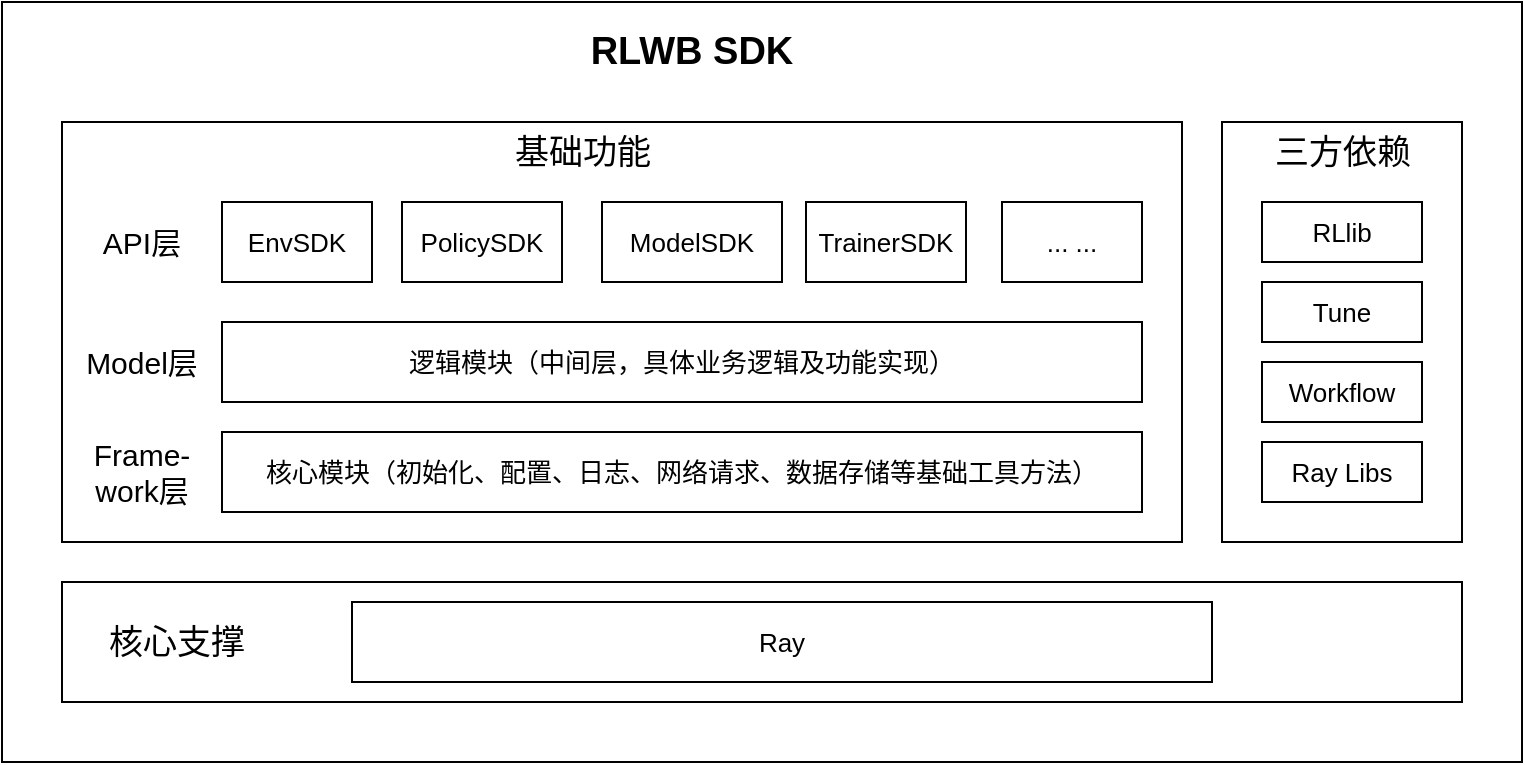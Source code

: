 <mxfile version="16.6.5" type="github">
  <diagram id="-qaMt7oSKCFBSmfV2nXP" name="Page-1">
    <mxGraphModel dx="860" dy="506" grid="1" gridSize="10" guides="1" tooltips="1" connect="1" arrows="1" fold="1" page="1" pageScale="1" pageWidth="827" pageHeight="1169" math="0" shadow="0">
      <root>
        <mxCell id="0" />
        <mxCell id="1" parent="0" />
        <mxCell id="HjM0LNppH6Udv3qB4XNf-1" value="" style="rounded=0;whiteSpace=wrap;html=1;" vertex="1" parent="1">
          <mxGeometry x="50" y="110" width="760" height="380" as="geometry" />
        </mxCell>
        <mxCell id="HjM0LNppH6Udv3qB4XNf-2" value="" style="rounded=0;whiteSpace=wrap;html=1;" vertex="1" parent="1">
          <mxGeometry x="80" y="170" width="560" height="210" as="geometry" />
        </mxCell>
        <mxCell id="HjM0LNppH6Udv3qB4XNf-3" value="&lt;font style=&quot;vertical-align: inherit&quot;&gt;&lt;font style=&quot;vertical-align: inherit&quot;&gt;&lt;font style=&quot;vertical-align: inherit&quot;&gt;&lt;font style=&quot;vertical-align: inherit&quot;&gt;&lt;font style=&quot;vertical-align: inherit&quot;&gt;&lt;font style=&quot;vertical-align: inherit&quot; size=&quot;1&quot;&gt;&lt;b style=&quot;font-size: 19px&quot;&gt;RLWB SDK&lt;/b&gt;&lt;/font&gt;&lt;/font&gt;&lt;/font&gt;&lt;/font&gt;&lt;/font&gt;&lt;/font&gt;" style="text;html=1;strokeColor=none;fillColor=none;align=center;verticalAlign=middle;whiteSpace=wrap;rounded=0;" vertex="1" parent="1">
          <mxGeometry x="338" y="120" width="114" height="30" as="geometry" />
        </mxCell>
        <mxCell id="HjM0LNppH6Udv3qB4XNf-4" value="" style="rounded=0;whiteSpace=wrap;html=1;fontSize=19;" vertex="1" parent="1">
          <mxGeometry x="80" y="400" width="700" height="60" as="geometry" />
        </mxCell>
        <mxCell id="HjM0LNppH6Udv3qB4XNf-5" value="" style="rounded=0;whiteSpace=wrap;html=1;fontSize=19;" vertex="1" parent="1">
          <mxGeometry x="660" y="170" width="120" height="210" as="geometry" />
        </mxCell>
        <mxCell id="HjM0LNppH6Udv3qB4XNf-6" value="&lt;font style=&quot;font-size: 17px&quot;&gt;基础功能&lt;/font&gt;" style="text;html=1;strokeColor=none;fillColor=none;align=center;verticalAlign=middle;whiteSpace=wrap;rounded=0;fontSize=19;" vertex="1" parent="1">
          <mxGeometry x="292.5" y="170" width="95" height="30" as="geometry" />
        </mxCell>
        <mxCell id="HjM0LNppH6Udv3qB4XNf-7" value="&lt;span style=&quot;font-size: 17px&quot;&gt;核心支撑&lt;/span&gt;" style="text;html=1;strokeColor=none;fillColor=none;align=center;verticalAlign=middle;whiteSpace=wrap;rounded=0;fontSize=19;" vertex="1" parent="1">
          <mxGeometry x="90" y="415" width="95" height="30" as="geometry" />
        </mxCell>
        <mxCell id="HjM0LNppH6Udv3qB4XNf-8" value="&lt;span style=&quot;font-size: 17px&quot;&gt;三方依赖&lt;/span&gt;" style="text;html=1;strokeColor=none;fillColor=none;align=center;verticalAlign=middle;whiteSpace=wrap;rounded=0;fontSize=19;" vertex="1" parent="1">
          <mxGeometry x="672.5" y="170" width="95" height="30" as="geometry" />
        </mxCell>
        <mxCell id="HjM0LNppH6Udv3qB4XNf-9" value="&lt;font style=&quot;font-size: 13px&quot;&gt;EnvSDK&lt;/font&gt;" style="rounded=0;whiteSpace=wrap;html=1;fontSize=17;" vertex="1" parent="1">
          <mxGeometry x="160" y="210" width="75" height="40" as="geometry" />
        </mxCell>
        <mxCell id="HjM0LNppH6Udv3qB4XNf-12" value="&lt;font style=&quot;font-size: 13px&quot;&gt;PolicySDK&lt;/font&gt;" style="rounded=0;whiteSpace=wrap;html=1;fontSize=17;" vertex="1" parent="1">
          <mxGeometry x="250" y="210" width="80" height="40" as="geometry" />
        </mxCell>
        <mxCell id="HjM0LNppH6Udv3qB4XNf-13" value="&lt;font style=&quot;font-size: 13px&quot;&gt;ModelSDK&lt;/font&gt;" style="rounded=0;whiteSpace=wrap;html=1;fontSize=17;" vertex="1" parent="1">
          <mxGeometry x="350" y="210" width="90" height="40" as="geometry" />
        </mxCell>
        <mxCell id="HjM0LNppH6Udv3qB4XNf-14" value="&lt;font style=&quot;font-size: 13px&quot;&gt;TrainerSDK&lt;/font&gt;" style="rounded=0;whiteSpace=wrap;html=1;fontSize=17;" vertex="1" parent="1">
          <mxGeometry x="452" y="210" width="80" height="40" as="geometry" />
        </mxCell>
        <mxCell id="HjM0LNppH6Udv3qB4XNf-15" value="&lt;span style=&quot;font-size: 13px&quot;&gt;... ...&lt;/span&gt;" style="rounded=0;whiteSpace=wrap;html=1;fontSize=17;" vertex="1" parent="1">
          <mxGeometry x="550" y="210" width="70" height="40" as="geometry" />
        </mxCell>
        <mxCell id="HjM0LNppH6Udv3qB4XNf-16" value="&lt;span style=&quot;font-size: 13px&quot;&gt;逻辑模块（中间层，具体业务逻辑及功能实现）&lt;/span&gt;" style="rounded=0;whiteSpace=wrap;html=1;fontSize=17;" vertex="1" parent="1">
          <mxGeometry x="160" y="270" width="460" height="40" as="geometry" />
        </mxCell>
        <mxCell id="HjM0LNppH6Udv3qB4XNf-17" value="&lt;span style=&quot;font-size: 13px&quot;&gt;核心模块（初始化、配置、日志、网络请求、数据存储等基础工具方法）&lt;/span&gt;" style="rounded=0;whiteSpace=wrap;html=1;fontSize=17;" vertex="1" parent="1">
          <mxGeometry x="160" y="325" width="460" height="40" as="geometry" />
        </mxCell>
        <mxCell id="HjM0LNppH6Udv3qB4XNf-18" value="&lt;span style=&quot;font-size: 13px&quot;&gt;RLlib&lt;/span&gt;" style="rounded=0;whiteSpace=wrap;html=1;fontSize=17;" vertex="1" parent="1">
          <mxGeometry x="680" y="210" width="80" height="30" as="geometry" />
        </mxCell>
        <mxCell id="HjM0LNppH6Udv3qB4XNf-20" value="&lt;span style=&quot;font-size: 13px&quot;&gt;Tune&lt;/span&gt;" style="rounded=0;whiteSpace=wrap;html=1;fontSize=17;" vertex="1" parent="1">
          <mxGeometry x="680" y="250" width="80" height="30" as="geometry" />
        </mxCell>
        <mxCell id="HjM0LNppH6Udv3qB4XNf-21" value="&lt;span style=&quot;font-size: 13px&quot;&gt;Workflow&lt;/span&gt;" style="rounded=0;whiteSpace=wrap;html=1;fontSize=17;" vertex="1" parent="1">
          <mxGeometry x="680" y="290" width="80" height="30" as="geometry" />
        </mxCell>
        <mxCell id="HjM0LNppH6Udv3qB4XNf-22" value="&lt;span style=&quot;font-size: 13px&quot;&gt;Ray Libs&lt;/span&gt;" style="rounded=0;whiteSpace=wrap;html=1;fontSize=17;" vertex="1" parent="1">
          <mxGeometry x="680" y="330" width="80" height="30" as="geometry" />
        </mxCell>
        <mxCell id="HjM0LNppH6Udv3qB4XNf-23" value="&lt;span style=&quot;font-size: 13px&quot;&gt;Ray&lt;/span&gt;" style="rounded=0;whiteSpace=wrap;html=1;fontSize=17;" vertex="1" parent="1">
          <mxGeometry x="225" y="410" width="430" height="40" as="geometry" />
        </mxCell>
        <mxCell id="HjM0LNppH6Udv3qB4XNf-26" value="&lt;font style=&quot;font-size: 15px&quot;&gt;API层&lt;/font&gt;" style="text;html=1;strokeColor=none;fillColor=none;align=center;verticalAlign=middle;whiteSpace=wrap;rounded=0;fontSize=13;" vertex="1" parent="1">
          <mxGeometry x="90" y="215" width="60" height="30" as="geometry" />
        </mxCell>
        <mxCell id="HjM0LNppH6Udv3qB4XNf-27" value="&lt;span style=&quot;font-size: 15px&quot;&gt;Model层&lt;/span&gt;" style="text;html=1;strokeColor=none;fillColor=none;align=center;verticalAlign=middle;whiteSpace=wrap;rounded=0;fontSize=13;" vertex="1" parent="1">
          <mxGeometry x="90" y="275" width="60" height="30" as="geometry" />
        </mxCell>
        <mxCell id="HjM0LNppH6Udv3qB4XNf-28" value="&lt;span style=&quot;font-size: 15px&quot;&gt;Frame-&lt;br&gt;work层&lt;/span&gt;" style="text;html=1;strokeColor=none;fillColor=none;align=center;verticalAlign=middle;whiteSpace=wrap;rounded=0;fontSize=13;" vertex="1" parent="1">
          <mxGeometry x="90" y="330" width="60" height="30" as="geometry" />
        </mxCell>
      </root>
    </mxGraphModel>
  </diagram>
</mxfile>
